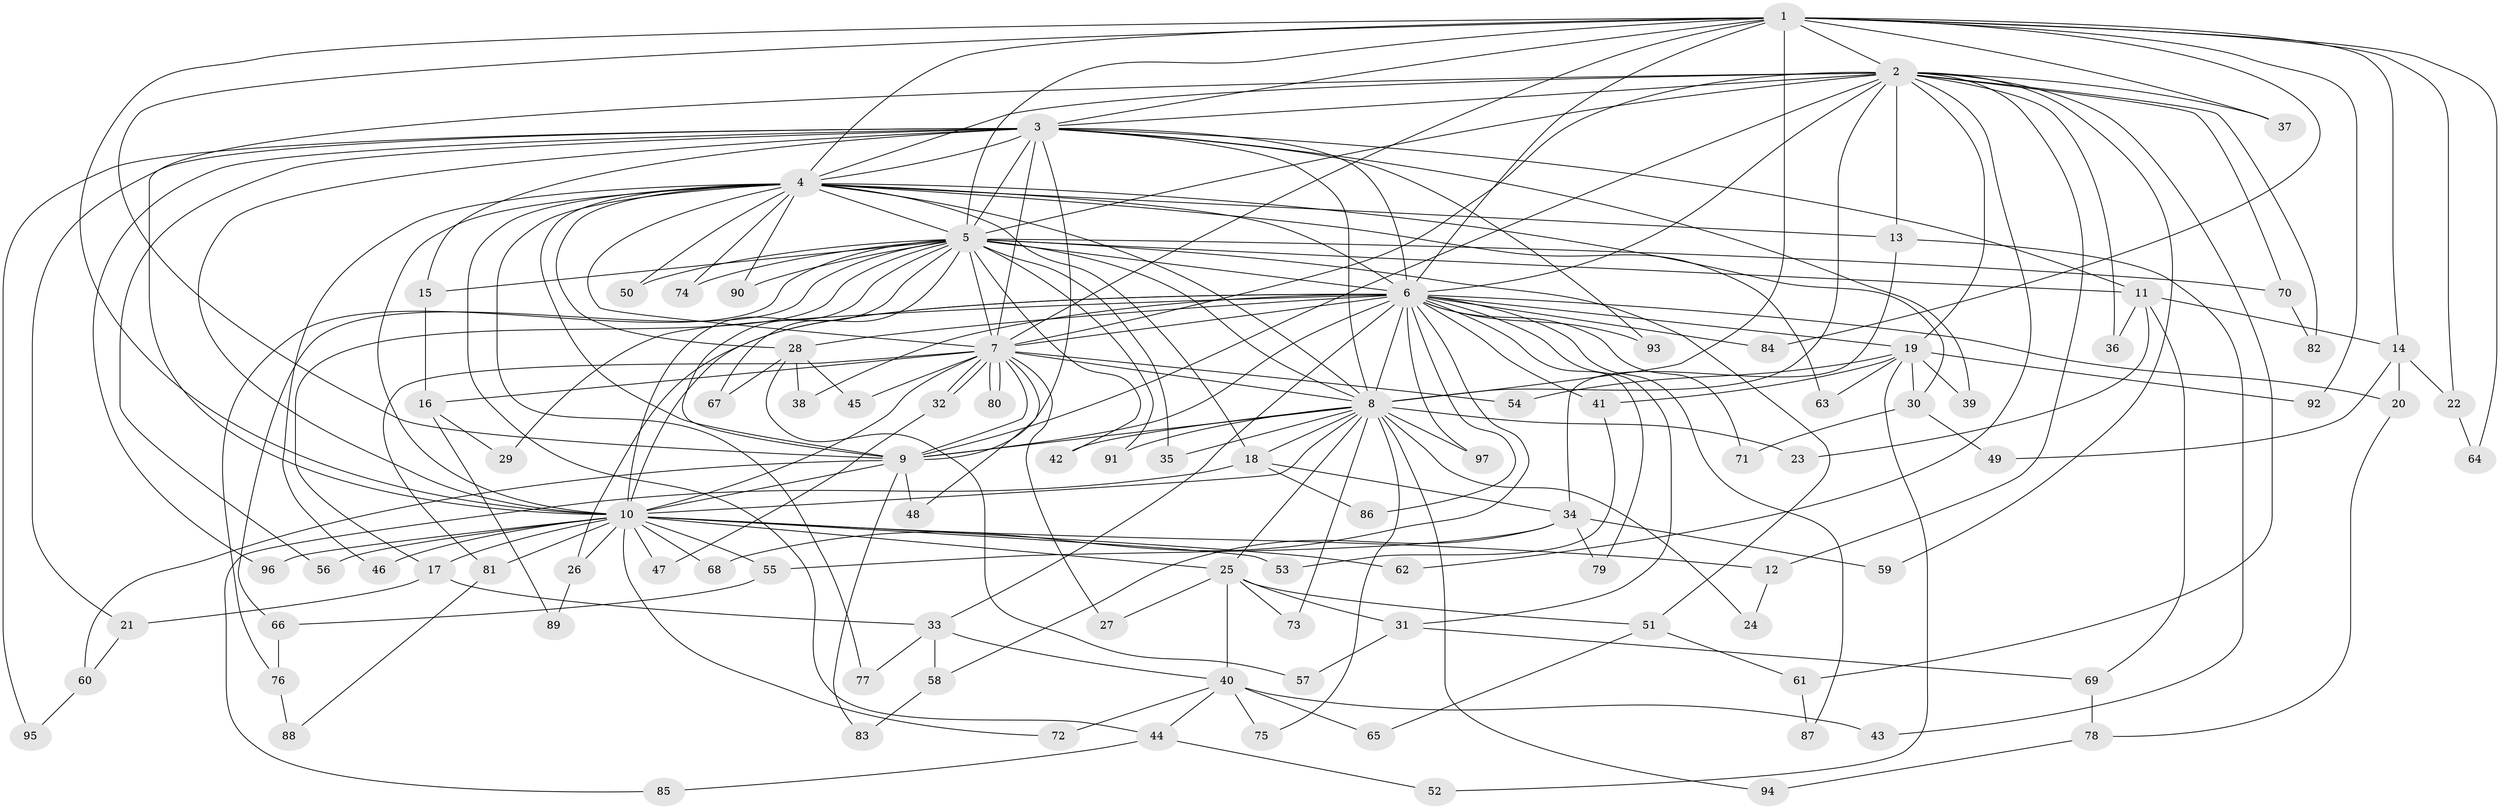 // coarse degree distribution, {21: 0.029850746268656716, 24: 0.014925373134328358, 12: 0.014925373134328358, 2: 0.5671641791044776, 5: 0.014925373134328358, 4: 0.07462686567164178, 20: 0.014925373134328358, 3: 0.11940298507462686, 1: 0.08955223880597014, 8: 0.014925373134328358, 7: 0.029850746268656716, 11: 0.014925373134328358}
// Generated by graph-tools (version 1.1) at 2025/49/03/04/25 21:49:59]
// undirected, 97 vertices, 219 edges
graph export_dot {
graph [start="1"]
  node [color=gray90,style=filled];
  1;
  2;
  3;
  4;
  5;
  6;
  7;
  8;
  9;
  10;
  11;
  12;
  13;
  14;
  15;
  16;
  17;
  18;
  19;
  20;
  21;
  22;
  23;
  24;
  25;
  26;
  27;
  28;
  29;
  30;
  31;
  32;
  33;
  34;
  35;
  36;
  37;
  38;
  39;
  40;
  41;
  42;
  43;
  44;
  45;
  46;
  47;
  48;
  49;
  50;
  51;
  52;
  53;
  54;
  55;
  56;
  57;
  58;
  59;
  60;
  61;
  62;
  63;
  64;
  65;
  66;
  67;
  68;
  69;
  70;
  71;
  72;
  73;
  74;
  75;
  76;
  77;
  78;
  79;
  80;
  81;
  82;
  83;
  84;
  85;
  86;
  87;
  88;
  89;
  90;
  91;
  92;
  93;
  94;
  95;
  96;
  97;
  1 -- 2;
  1 -- 3;
  1 -- 4;
  1 -- 5;
  1 -- 6;
  1 -- 7;
  1 -- 8;
  1 -- 9;
  1 -- 10;
  1 -- 14;
  1 -- 22;
  1 -- 37;
  1 -- 64;
  1 -- 84;
  1 -- 92;
  2 -- 3;
  2 -- 4;
  2 -- 5;
  2 -- 6;
  2 -- 7;
  2 -- 8;
  2 -- 9;
  2 -- 10;
  2 -- 12;
  2 -- 13;
  2 -- 19;
  2 -- 36;
  2 -- 37;
  2 -- 59;
  2 -- 61;
  2 -- 62;
  2 -- 70;
  2 -- 82;
  3 -- 4;
  3 -- 5;
  3 -- 6;
  3 -- 7;
  3 -- 8;
  3 -- 9;
  3 -- 10;
  3 -- 11;
  3 -- 15;
  3 -- 21;
  3 -- 39;
  3 -- 56;
  3 -- 93;
  3 -- 95;
  3 -- 96;
  4 -- 5;
  4 -- 6;
  4 -- 7;
  4 -- 8;
  4 -- 9;
  4 -- 10;
  4 -- 13;
  4 -- 18;
  4 -- 28;
  4 -- 30;
  4 -- 44;
  4 -- 46;
  4 -- 50;
  4 -- 63;
  4 -- 74;
  4 -- 77;
  4 -- 90;
  5 -- 6;
  5 -- 7;
  5 -- 8;
  5 -- 9;
  5 -- 10;
  5 -- 11;
  5 -- 15;
  5 -- 17;
  5 -- 35;
  5 -- 42;
  5 -- 50;
  5 -- 51;
  5 -- 66;
  5 -- 67;
  5 -- 70;
  5 -- 74;
  5 -- 76;
  5 -- 90;
  5 -- 91;
  6 -- 7;
  6 -- 8;
  6 -- 9;
  6 -- 10;
  6 -- 19;
  6 -- 20;
  6 -- 26;
  6 -- 28;
  6 -- 29;
  6 -- 31;
  6 -- 33;
  6 -- 38;
  6 -- 41;
  6 -- 68;
  6 -- 71;
  6 -- 79;
  6 -- 84;
  6 -- 86;
  6 -- 87;
  6 -- 93;
  6 -- 97;
  7 -- 8;
  7 -- 9;
  7 -- 10;
  7 -- 16;
  7 -- 27;
  7 -- 32;
  7 -- 32;
  7 -- 45;
  7 -- 48;
  7 -- 54;
  7 -- 80;
  7 -- 80;
  7 -- 81;
  8 -- 9;
  8 -- 10;
  8 -- 18;
  8 -- 23;
  8 -- 24;
  8 -- 25;
  8 -- 35;
  8 -- 42;
  8 -- 73;
  8 -- 75;
  8 -- 91;
  8 -- 94;
  8 -- 97;
  9 -- 10;
  9 -- 48;
  9 -- 60;
  9 -- 83;
  10 -- 12;
  10 -- 17;
  10 -- 25;
  10 -- 26;
  10 -- 46;
  10 -- 47;
  10 -- 53;
  10 -- 55;
  10 -- 56;
  10 -- 62;
  10 -- 68;
  10 -- 72;
  10 -- 81;
  10 -- 96;
  11 -- 14;
  11 -- 23;
  11 -- 36;
  11 -- 69;
  12 -- 24;
  13 -- 34;
  13 -- 43;
  14 -- 20;
  14 -- 22;
  14 -- 49;
  15 -- 16;
  16 -- 29;
  16 -- 89;
  17 -- 21;
  17 -- 33;
  18 -- 34;
  18 -- 85;
  18 -- 86;
  19 -- 30;
  19 -- 39;
  19 -- 41;
  19 -- 52;
  19 -- 54;
  19 -- 63;
  19 -- 92;
  20 -- 78;
  21 -- 60;
  22 -- 64;
  25 -- 27;
  25 -- 31;
  25 -- 40;
  25 -- 51;
  25 -- 73;
  26 -- 89;
  28 -- 38;
  28 -- 45;
  28 -- 57;
  28 -- 67;
  30 -- 49;
  30 -- 71;
  31 -- 57;
  31 -- 69;
  32 -- 47;
  33 -- 40;
  33 -- 58;
  33 -- 77;
  34 -- 55;
  34 -- 58;
  34 -- 59;
  34 -- 79;
  40 -- 43;
  40 -- 44;
  40 -- 65;
  40 -- 72;
  40 -- 75;
  41 -- 53;
  44 -- 52;
  44 -- 85;
  51 -- 61;
  51 -- 65;
  55 -- 66;
  58 -- 83;
  60 -- 95;
  61 -- 87;
  66 -- 76;
  69 -- 78;
  70 -- 82;
  76 -- 88;
  78 -- 94;
  81 -- 88;
}
